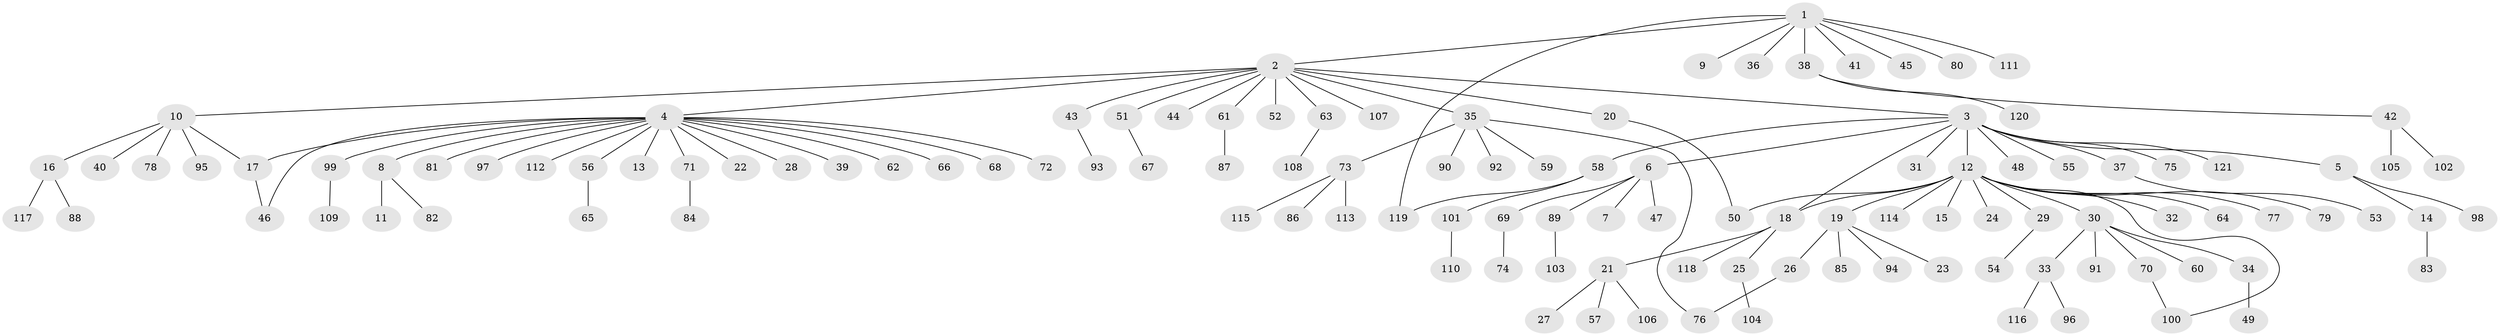// coarse degree distribution, {8: 0.010869565217391304, 17: 0.010869565217391304, 11: 0.010869565217391304, 16: 0.010869565217391304, 2: 0.14130434782608695, 5: 0.043478260869565216, 1: 0.7065217391304348, 14: 0.010869565217391304, 4: 0.021739130434782608, 3: 0.03260869565217391}
// Generated by graph-tools (version 1.1) at 2025/51/02/27/25 19:51:55]
// undirected, 121 vertices, 127 edges
graph export_dot {
graph [start="1"]
  node [color=gray90,style=filled];
  1;
  2;
  3;
  4;
  5;
  6;
  7;
  8;
  9;
  10;
  11;
  12;
  13;
  14;
  15;
  16;
  17;
  18;
  19;
  20;
  21;
  22;
  23;
  24;
  25;
  26;
  27;
  28;
  29;
  30;
  31;
  32;
  33;
  34;
  35;
  36;
  37;
  38;
  39;
  40;
  41;
  42;
  43;
  44;
  45;
  46;
  47;
  48;
  49;
  50;
  51;
  52;
  53;
  54;
  55;
  56;
  57;
  58;
  59;
  60;
  61;
  62;
  63;
  64;
  65;
  66;
  67;
  68;
  69;
  70;
  71;
  72;
  73;
  74;
  75;
  76;
  77;
  78;
  79;
  80;
  81;
  82;
  83;
  84;
  85;
  86;
  87;
  88;
  89;
  90;
  91;
  92;
  93;
  94;
  95;
  96;
  97;
  98;
  99;
  100;
  101;
  102;
  103;
  104;
  105;
  106;
  107;
  108;
  109;
  110;
  111;
  112;
  113;
  114;
  115;
  116;
  117;
  118;
  119;
  120;
  121;
  1 -- 2;
  1 -- 9;
  1 -- 36;
  1 -- 38;
  1 -- 41;
  1 -- 45;
  1 -- 80;
  1 -- 111;
  1 -- 119;
  2 -- 3;
  2 -- 4;
  2 -- 10;
  2 -- 20;
  2 -- 35;
  2 -- 43;
  2 -- 44;
  2 -- 51;
  2 -- 52;
  2 -- 61;
  2 -- 63;
  2 -- 107;
  3 -- 5;
  3 -- 6;
  3 -- 12;
  3 -- 18;
  3 -- 31;
  3 -- 37;
  3 -- 48;
  3 -- 55;
  3 -- 58;
  3 -- 75;
  3 -- 121;
  4 -- 8;
  4 -- 13;
  4 -- 17;
  4 -- 22;
  4 -- 28;
  4 -- 39;
  4 -- 46;
  4 -- 56;
  4 -- 62;
  4 -- 66;
  4 -- 68;
  4 -- 71;
  4 -- 72;
  4 -- 81;
  4 -- 97;
  4 -- 99;
  4 -- 112;
  5 -- 14;
  5 -- 98;
  6 -- 7;
  6 -- 47;
  6 -- 69;
  6 -- 89;
  8 -- 11;
  8 -- 82;
  10 -- 16;
  10 -- 17;
  10 -- 40;
  10 -- 78;
  10 -- 95;
  12 -- 15;
  12 -- 18;
  12 -- 19;
  12 -- 24;
  12 -- 29;
  12 -- 30;
  12 -- 32;
  12 -- 50;
  12 -- 64;
  12 -- 77;
  12 -- 79;
  12 -- 100;
  12 -- 114;
  14 -- 83;
  16 -- 88;
  16 -- 117;
  17 -- 46;
  18 -- 21;
  18 -- 25;
  18 -- 118;
  19 -- 23;
  19 -- 26;
  19 -- 85;
  19 -- 94;
  20 -- 50;
  21 -- 27;
  21 -- 57;
  21 -- 106;
  25 -- 104;
  26 -- 76;
  29 -- 54;
  30 -- 33;
  30 -- 34;
  30 -- 60;
  30 -- 70;
  30 -- 91;
  33 -- 96;
  33 -- 116;
  34 -- 49;
  35 -- 59;
  35 -- 73;
  35 -- 76;
  35 -- 90;
  35 -- 92;
  37 -- 53;
  38 -- 42;
  38 -- 120;
  42 -- 102;
  42 -- 105;
  43 -- 93;
  51 -- 67;
  56 -- 65;
  58 -- 101;
  58 -- 119;
  61 -- 87;
  63 -- 108;
  69 -- 74;
  70 -- 100;
  71 -- 84;
  73 -- 86;
  73 -- 113;
  73 -- 115;
  89 -- 103;
  99 -- 109;
  101 -- 110;
}
